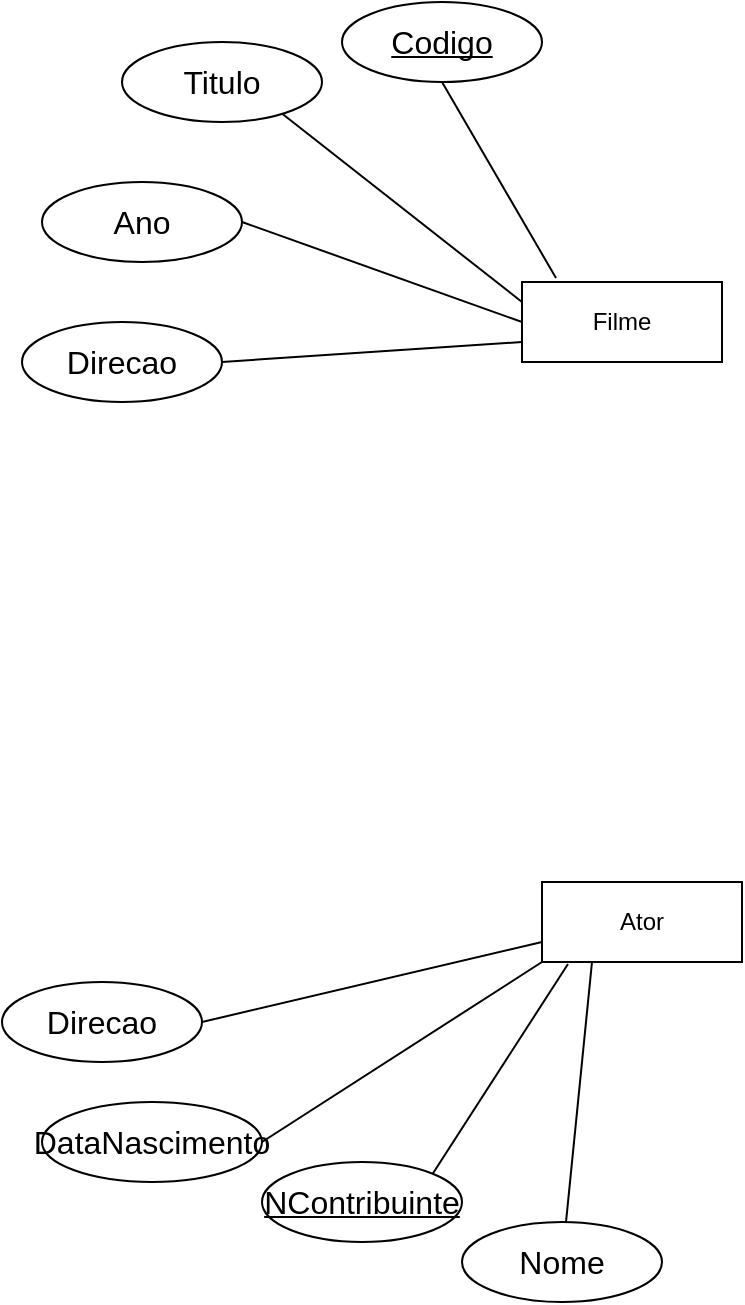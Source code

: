 <mxfile version="28.2.5">
  <diagram name="Página-1" id="I2dQohfjC5Hd8kVMXi4x">
    <mxGraphModel dx="1426" dy="785" grid="1" gridSize="10" guides="1" tooltips="1" connect="1" arrows="1" fold="1" page="1" pageScale="1" pageWidth="1654" pageHeight="2336" math="0" shadow="0">
      <root>
        <mxCell id="0" />
        <mxCell id="1" parent="0" />
        <mxCell id="1FPxHmWZ5ht5fRr-nW28-1" value="Filme" style="whiteSpace=wrap;html=1;align=center;" parent="1" vertex="1">
          <mxGeometry x="320" y="290" width="100" height="40" as="geometry" />
        </mxCell>
        <mxCell id="1FPxHmWZ5ht5fRr-nW28-2" value="" style="endArrow=none;html=1;rounded=0;entryX=0.5;entryY=1;entryDx=0;entryDy=0;exitX=0.17;exitY=-0.05;exitDx=0;exitDy=0;exitPerimeter=0;" parent="1" source="1FPxHmWZ5ht5fRr-nW28-1" target="1FPxHmWZ5ht5fRr-nW28-3" edge="1">
          <mxGeometry relative="1" as="geometry">
            <mxPoint x="360" y="290" as="sourcePoint" />
            <mxPoint x="370" y="230" as="targetPoint" />
          </mxGeometry>
        </mxCell>
        <mxCell id="1FPxHmWZ5ht5fRr-nW28-3" value="&lt;span id=&quot;docs-internal-guid-ebaa7406-7fff-df21-6a28-34f55d43d8de&quot;&gt;&lt;span style=&quot;font-size: 12pt; font-family: Calibri, sans-serif; background-color: transparent; font-variant-numeric: normal; font-variant-east-asian: normal; font-variant-alternates: normal; font-variant-position: normal; font-variant-emoji: normal; text-decoration-skip-ink: none; vertical-align: baseline; white-space-collapse: preserve;&quot;&gt;Codigo&lt;/span&gt;&lt;/span&gt;" style="ellipse;whiteSpace=wrap;html=1;align=center;fontStyle=4;" parent="1" vertex="1">
          <mxGeometry x="230" y="150" width="100" height="40" as="geometry" />
        </mxCell>
        <mxCell id="1FPxHmWZ5ht5fRr-nW28-4" value="" style="endArrow=none;html=1;rounded=0;entryX=0.79;entryY=0.875;entryDx=0;entryDy=0;entryPerimeter=0;exitX=0;exitY=0.25;exitDx=0;exitDy=0;" parent="1" source="1FPxHmWZ5ht5fRr-nW28-1" target="1FPxHmWZ5ht5fRr-nW28-6" edge="1">
          <mxGeometry relative="1" as="geometry">
            <mxPoint x="245" y="280" as="sourcePoint" />
            <mxPoint x="189" y="229" as="targetPoint" />
          </mxGeometry>
        </mxCell>
        <mxCell id="1FPxHmWZ5ht5fRr-nW28-6" value="&lt;span style=&quot;font-size:12.0pt;font-family:&amp;quot;Calibri&amp;quot;,sans-serif;&lt;br/&gt;mso-fareast-font-family:Calibri;mso-ansi-language:PT;mso-fareast-language:PT;&lt;br/&gt;mso-bidi-language:AR-SA&quot;&gt;Titulo&lt;/span&gt;" style="ellipse;whiteSpace=wrap;html=1;align=center;" parent="1" vertex="1">
          <mxGeometry x="120" y="170" width="100" height="40" as="geometry" />
        </mxCell>
        <mxCell id="yfIUrhoMjeoyV1aitQ_c-1" value="" style="endArrow=none;html=1;rounded=0;entryX=1;entryY=0.5;entryDx=0;entryDy=0;exitX=0;exitY=0.5;exitDx=0;exitDy=0;" edge="1" parent="1" target="yfIUrhoMjeoyV1aitQ_c-2" source="1FPxHmWZ5ht5fRr-nW28-1">
          <mxGeometry relative="1" as="geometry">
            <mxPoint x="320" y="410" as="sourcePoint" />
            <mxPoint x="189" y="339" as="targetPoint" />
          </mxGeometry>
        </mxCell>
        <mxCell id="yfIUrhoMjeoyV1aitQ_c-2" value="&lt;span style=&quot;font-size:12.0pt;font-family:&amp;quot;Calibri&amp;quot;,sans-serif;&amp;lt;br/&amp;gt;mso-fareast-font-family:Calibri;mso-ansi-language:PT;mso-fareast-language:PT;&amp;lt;br/&amp;gt;mso-bidi-language:AR-SA&quot;&gt;Ano&lt;/span&gt;" style="ellipse;whiteSpace=wrap;html=1;align=center;" vertex="1" parent="1">
          <mxGeometry x="80" y="240" width="100" height="40" as="geometry" />
        </mxCell>
        <mxCell id="yfIUrhoMjeoyV1aitQ_c-3" value="" style="endArrow=none;html=1;rounded=0;entryX=1;entryY=0.5;entryDx=0;entryDy=0;exitX=0;exitY=0.75;exitDx=0;exitDy=0;" edge="1" parent="1" target="yfIUrhoMjeoyV1aitQ_c-4" source="1FPxHmWZ5ht5fRr-nW28-1">
          <mxGeometry relative="1" as="geometry">
            <mxPoint x="510" y="390" as="sourcePoint" />
            <mxPoint x="379" y="409" as="targetPoint" />
          </mxGeometry>
        </mxCell>
        <mxCell id="yfIUrhoMjeoyV1aitQ_c-4" value="&lt;span id=&quot;docs-internal-guid-3716849f-7fff-76ab-c086-65439337c8c7&quot;&gt;&lt;span style=&quot;font-size: 12pt; font-family: Calibri, sans-serif; background-color: transparent; font-variant-numeric: normal; font-variant-east-asian: normal; font-variant-alternates: normal; font-variant-position: normal; font-variant-emoji: normal; vertical-align: baseline; white-space-collapse: preserve;&quot;&gt;Direcao&lt;/span&gt;&lt;/span&gt;" style="ellipse;whiteSpace=wrap;html=1;align=center;" vertex="1" parent="1">
          <mxGeometry x="70" y="310" width="100" height="40" as="geometry" />
        </mxCell>
        <mxCell id="yfIUrhoMjeoyV1aitQ_c-5" value="Ator" style="whiteSpace=wrap;html=1;align=center;" vertex="1" parent="1">
          <mxGeometry x="330" y="590" width="100" height="40" as="geometry" />
        </mxCell>
        <mxCell id="yfIUrhoMjeoyV1aitQ_c-6" value="" style="endArrow=none;html=1;rounded=0;entryX=1;entryY=0;entryDx=0;entryDy=0;exitX=0.13;exitY=1.025;exitDx=0;exitDy=0;exitPerimeter=0;" edge="1" parent="1" source="yfIUrhoMjeoyV1aitQ_c-5" target="yfIUrhoMjeoyV1aitQ_c-7">
          <mxGeometry relative="1" as="geometry">
            <mxPoint x="330" y="838" as="sourcePoint" />
            <mxPoint x="273" y="740" as="targetPoint" />
          </mxGeometry>
        </mxCell>
        <mxCell id="yfIUrhoMjeoyV1aitQ_c-7" value="&lt;span id=&quot;docs-internal-guid-a73db363-7fff-aaf4-fc42-38332b3d3cb4&quot;&gt;&lt;span style=&quot;font-size: 12pt; font-family: Calibri, sans-serif; background-color: transparent; font-variant-numeric: normal; font-variant-east-asian: normal; font-variant-alternates: normal; font-variant-position: normal; font-variant-emoji: normal; text-decoration-skip-ink: none; vertical-align: baseline; white-space-collapse: preserve;&quot;&gt;NContribuinte&lt;/span&gt;&lt;/span&gt;" style="ellipse;whiteSpace=wrap;html=1;align=center;fontStyle=4;" vertex="1" parent="1">
          <mxGeometry x="190" y="730" width="100" height="40" as="geometry" />
        </mxCell>
        <mxCell id="yfIUrhoMjeoyV1aitQ_c-8" value="" style="endArrow=none;html=1;rounded=0;entryX=1;entryY=0.5;entryDx=0;entryDy=0;exitX=0;exitY=1;exitDx=0;exitDy=0;" edge="1" parent="1" source="yfIUrhoMjeoyV1aitQ_c-5" target="yfIUrhoMjeoyV1aitQ_c-9">
          <mxGeometry relative="1" as="geometry">
            <mxPoint x="270" y="880" as="sourcePoint" />
            <mxPoint x="139" y="809" as="targetPoint" />
          </mxGeometry>
        </mxCell>
        <mxCell id="yfIUrhoMjeoyV1aitQ_c-9" value="&lt;span id=&quot;docs-internal-guid-1d997552-7fff-d104-3208-8e50818a9966&quot;&gt;&lt;span style=&quot;font-size: 12pt; font-family: Calibri, sans-serif; background-color: transparent; font-variant-numeric: normal; font-variant-east-asian: normal; font-variant-alternates: normal; font-variant-position: normal; font-variant-emoji: normal; vertical-align: baseline; white-space-collapse: preserve;&quot;&gt;DataNascimento&lt;/span&gt;&lt;/span&gt;" style="ellipse;whiteSpace=wrap;html=1;align=center;" vertex="1" parent="1">
          <mxGeometry x="80" y="700" width="110" height="40" as="geometry" />
        </mxCell>
        <mxCell id="yfIUrhoMjeoyV1aitQ_c-10" value="" style="endArrow=none;html=1;rounded=0;exitX=0.25;exitY=1;exitDx=0;exitDy=0;" edge="1" parent="1" source="yfIUrhoMjeoyV1aitQ_c-5" target="yfIUrhoMjeoyV1aitQ_c-11">
          <mxGeometry relative="1" as="geometry">
            <mxPoint x="380" y="632" as="sourcePoint" />
            <mxPoint x="139" y="919" as="targetPoint" />
          </mxGeometry>
        </mxCell>
        <mxCell id="yfIUrhoMjeoyV1aitQ_c-11" value="&lt;span id=&quot;docs-internal-guid-53c1e11a-7fff-c2b4-9d5b-19d702ea0151&quot;&gt;&lt;span style=&quot;font-size: 12pt; font-family: Calibri, sans-serif; background-color: transparent; font-variant-numeric: normal; font-variant-east-asian: normal; font-variant-alternates: normal; font-variant-position: normal; font-variant-emoji: normal; vertical-align: baseline; white-space-collapse: preserve;&quot;&gt;Nome&lt;/span&gt;&lt;/span&gt;" style="ellipse;whiteSpace=wrap;html=1;align=center;" vertex="1" parent="1">
          <mxGeometry x="290" y="760" width="100" height="40" as="geometry" />
        </mxCell>
        <mxCell id="yfIUrhoMjeoyV1aitQ_c-12" value="" style="endArrow=none;html=1;rounded=0;entryX=1;entryY=0.5;entryDx=0;entryDy=0;exitX=0;exitY=0.75;exitDx=0;exitDy=0;" edge="1" parent="1" source="yfIUrhoMjeoyV1aitQ_c-5" target="yfIUrhoMjeoyV1aitQ_c-13">
          <mxGeometry relative="1" as="geometry">
            <mxPoint x="270" y="900" as="sourcePoint" />
            <mxPoint x="329" y="989" as="targetPoint" />
          </mxGeometry>
        </mxCell>
        <mxCell id="yfIUrhoMjeoyV1aitQ_c-13" value="&lt;span id=&quot;docs-internal-guid-3716849f-7fff-76ab-c086-65439337c8c7&quot;&gt;&lt;span style=&quot;font-size: 12pt; font-family: Calibri, sans-serif; background-color: transparent; font-variant-numeric: normal; font-variant-east-asian: normal; font-variant-alternates: normal; font-variant-position: normal; font-variant-emoji: normal; vertical-align: baseline; white-space-collapse: preserve;&quot;&gt;Direcao&lt;/span&gt;&lt;/span&gt;" style="ellipse;whiteSpace=wrap;html=1;align=center;" vertex="1" parent="1">
          <mxGeometry x="60" y="640" width="100" height="40" as="geometry" />
        </mxCell>
      </root>
    </mxGraphModel>
  </diagram>
</mxfile>
